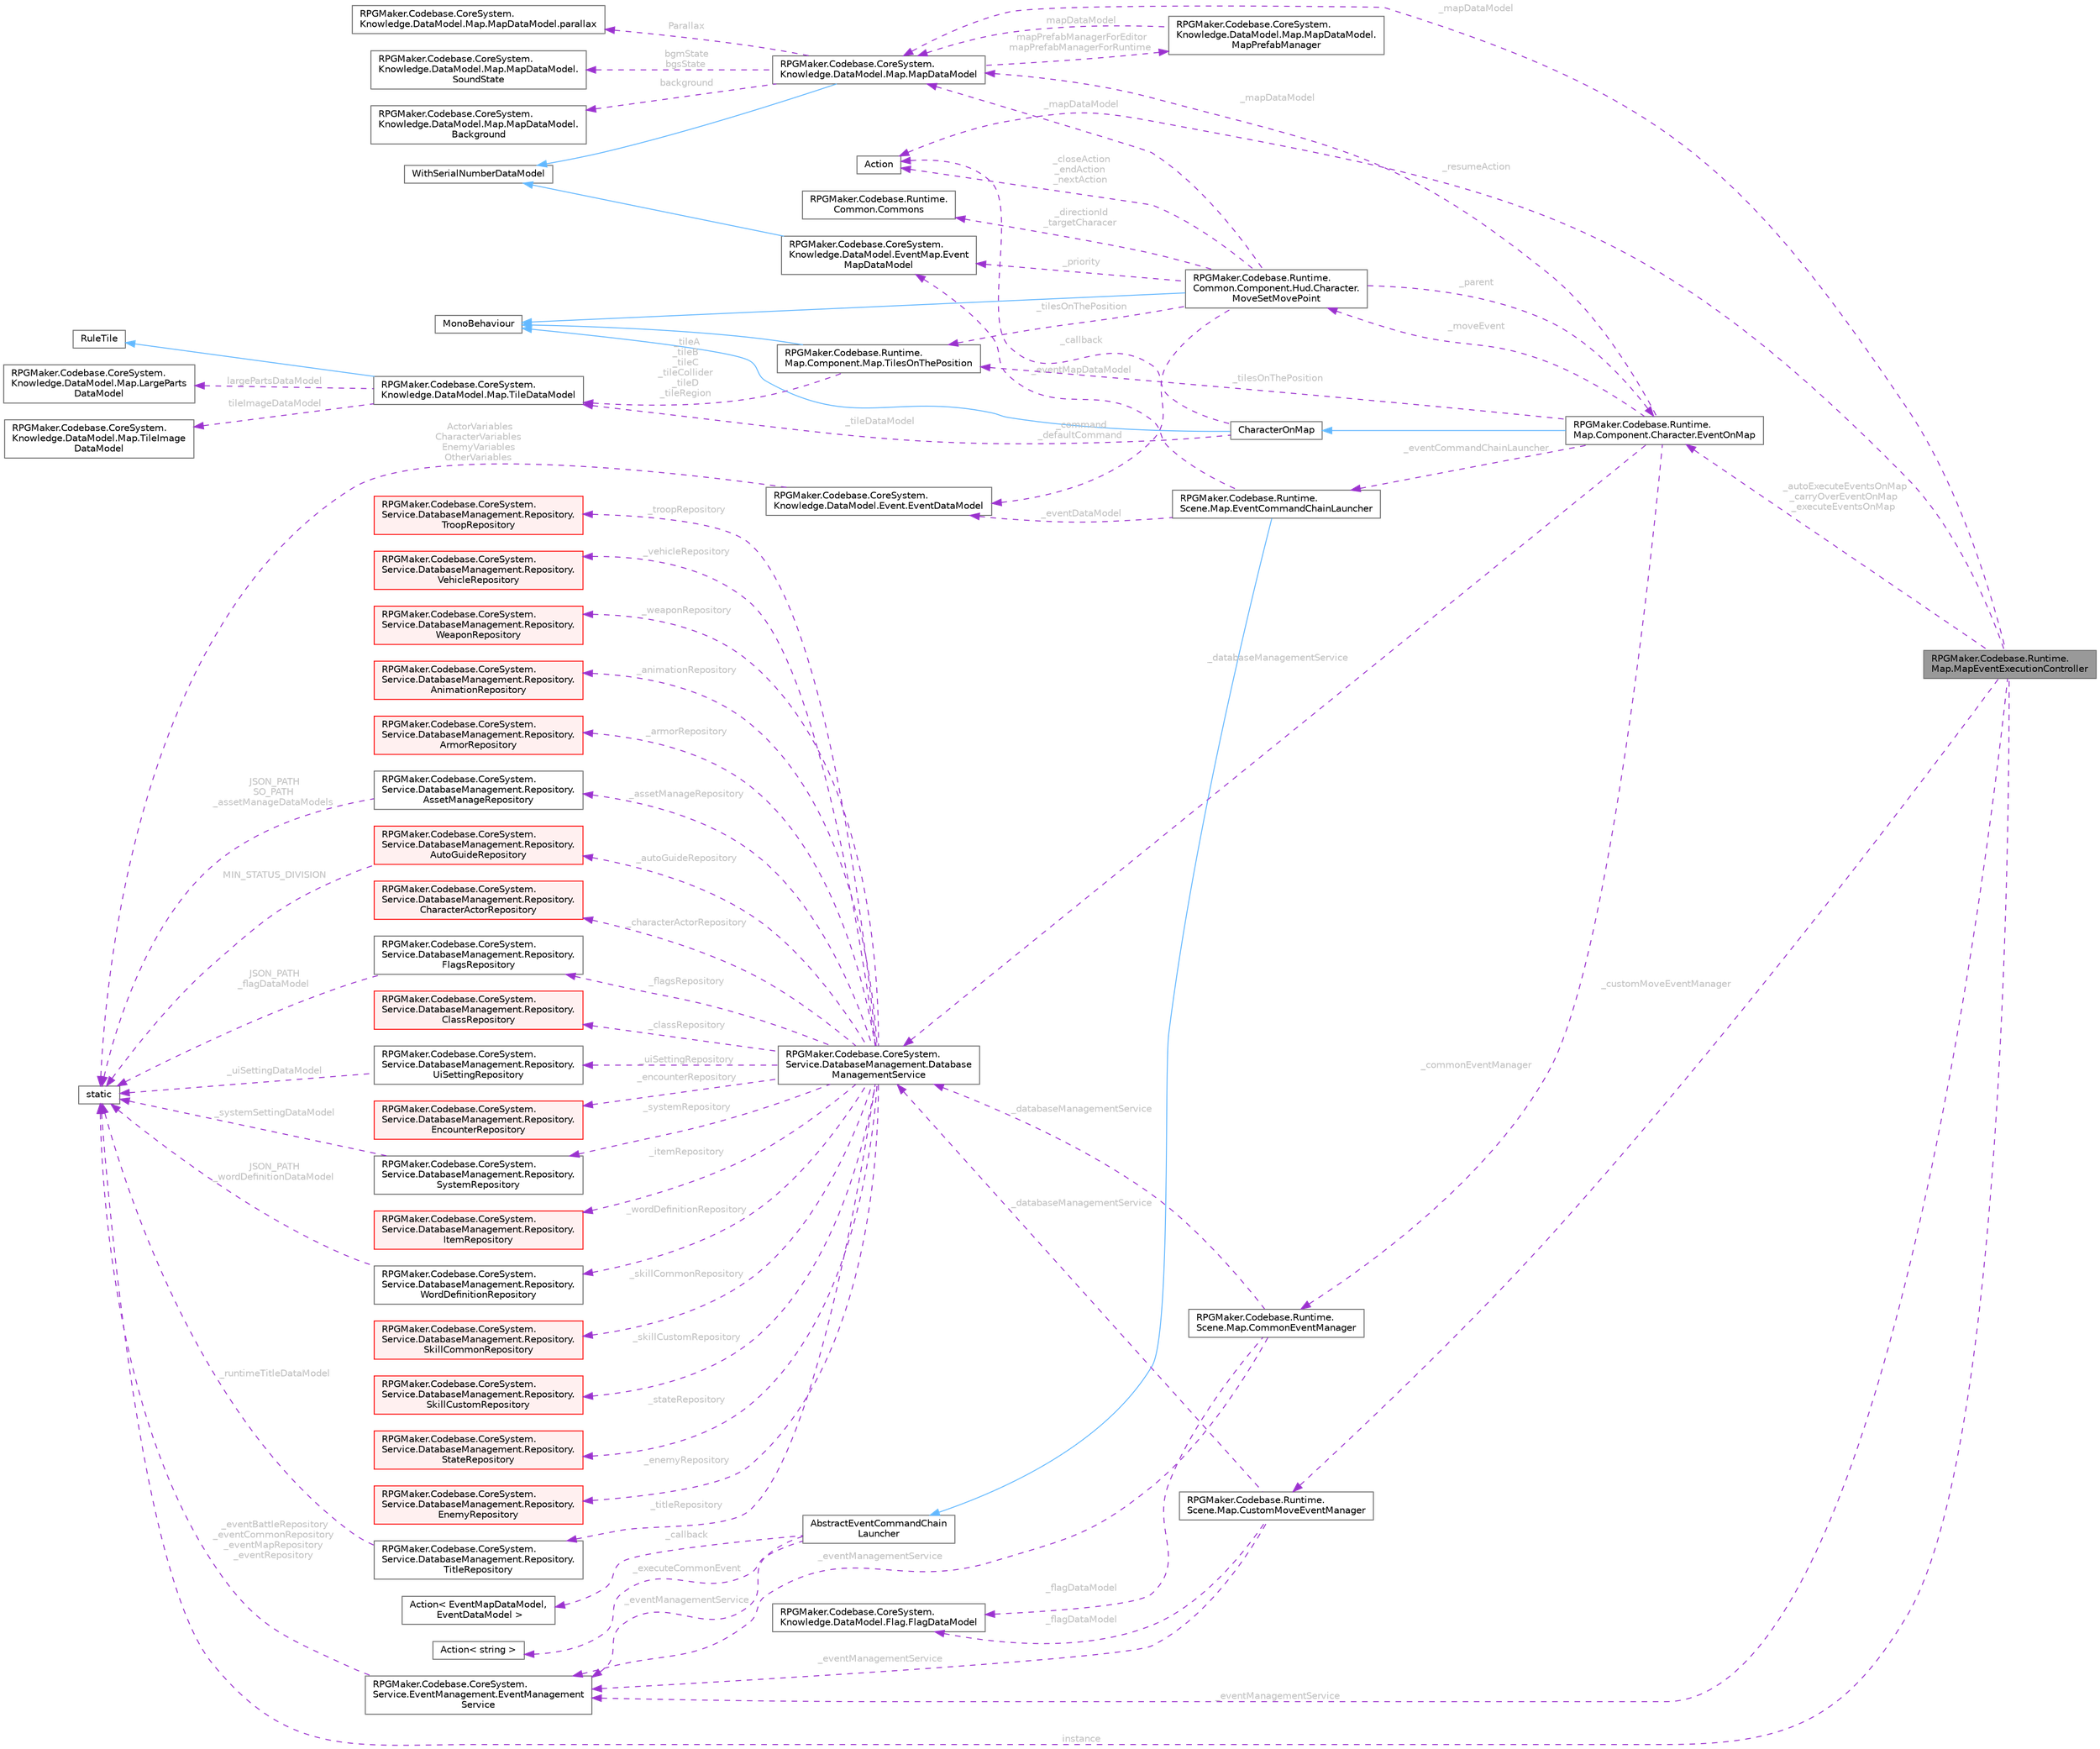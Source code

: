 digraph "RPGMaker.Codebase.Runtime.Map.MapEventExecutionController"
{
 // LATEX_PDF_SIZE
  bgcolor="transparent";
  edge [fontname=Helvetica,fontsize=10,labelfontname=Helvetica,labelfontsize=10];
  node [fontname=Helvetica,fontsize=10,shape=box,height=0.2,width=0.4];
  rankdir="LR";
  Node1 [id="Node000001",label="RPGMaker.Codebase.Runtime.\lMap.MapEventExecutionController",height=0.2,width=0.4,color="gray40", fillcolor="grey60", style="filled", fontcolor="black",tooltip="マップイベントの実行状態を管理するためのクラス"];
  Node2 -> Node1 [id="edge1_Node000001_Node000002",dir="back",color="darkorchid3",style="dashed",tooltip=" ",label=" instance",fontcolor="grey" ];
  Node2 [id="Node000002",label="static",height=0.2,width=0.4,color="gray40", fillcolor="white", style="filled",tooltip=" "];
  Node3 -> Node1 [id="edge2_Node000001_Node000003",dir="back",color="darkorchid3",style="dashed",tooltip=" ",label=" _autoExecuteEventsOnMap\n_carryOverEventOnMap\n_executeEventsOnMap",fontcolor="grey" ];
  Node3 [id="Node000003",label="RPGMaker.Codebase.Runtime.\lMap.Component.Character.EventOnMap",height=0.2,width=0.4,color="gray40", fillcolor="white", style="filled",URL="$da/d39/class_r_p_g_maker_1_1_codebase_1_1_runtime_1_1_map_1_1_component_1_1_character_1_1_event_on_map.html",tooltip="マップ上のイベント"];
  Node4 -> Node3 [id="edge3_Node000003_Node000004",dir="back",color="steelblue1",style="solid",tooltip=" "];
  Node4 [id="Node000004",label="CharacterOnMap",height=0.2,width=0.4,color="gray40", fillcolor="white", style="filled",URL="$d0/dad/class_r_p_g_maker_1_1_codebase_1_1_runtime_1_1_map_1_1_component_1_1_character_1_1_character_on_map.html",tooltip="マップ上のキャラクター"];
  Node5 -> Node4 [id="edge4_Node000004_Node000005",dir="back",color="steelblue1",style="solid",tooltip=" "];
  Node5 [id="Node000005",label="MonoBehaviour",height=0.2,width=0.4,color="gray40", fillcolor="white", style="filled",tooltip=" "];
  Node6 -> Node4 [id="edge5_Node000004_Node000006",dir="back",color="darkorchid3",style="dashed",tooltip=" ",label=" _callback",fontcolor="grey" ];
  Node6 [id="Node000006",label="Action",height=0.2,width=0.4,color="gray40", fillcolor="white", style="filled",tooltip=" "];
  Node7 -> Node4 [id="edge6_Node000004_Node000007",dir="back",color="darkorchid3",style="dashed",tooltip=" ",label=" _tileDataModel",fontcolor="grey" ];
  Node7 [id="Node000007",label="RPGMaker.Codebase.CoreSystem.\lKnowledge.DataModel.Map.TileDataModel",height=0.2,width=0.4,color="gray40", fillcolor="white", style="filled",URL="$d8/d26/class_r_p_g_maker_1_1_codebase_1_1_core_system_1_1_knowledge_1_1_data_model_1_1_map_1_1_tile_data_model.html",tooltip="😁 タイル・データ・モデル"];
  Node8 -> Node7 [id="edge7_Node000007_Node000008",dir="back",color="steelblue1",style="solid",tooltip=" "];
  Node8 [id="Node000008",label="RuleTile",height=0.2,width=0.4,color="gray40", fillcolor="white", style="filled",tooltip=" "];
  Node9 -> Node7 [id="edge8_Node000007_Node000009",dir="back",color="darkorchid3",style="dashed",tooltip=" ",label=" largePartsDataModel",fontcolor="grey" ];
  Node9 [id="Node000009",label="RPGMaker.Codebase.CoreSystem.\lKnowledge.DataModel.Map.LargeParts\lDataModel",height=0.2,width=0.4,color="gray40", fillcolor="white", style="filled",URL="$d2/d0f/class_r_p_g_maker_1_1_codebase_1_1_core_system_1_1_knowledge_1_1_data_model_1_1_map_1_1_large_parts_data_model.html",tooltip="😁 大パーツ・データ・モデル"];
  Node10 -> Node7 [id="edge9_Node000007_Node000010",dir="back",color="darkorchid3",style="dashed",tooltip=" ",label=" tileImageDataModel",fontcolor="grey" ];
  Node10 [id="Node000010",label="RPGMaker.Codebase.CoreSystem.\lKnowledge.DataModel.Map.TileImage\lDataModel",height=0.2,width=0.4,color="gray40", fillcolor="white", style="filled",URL="$d2/d8c/class_r_p_g_maker_1_1_codebase_1_1_core_system_1_1_knowledge_1_1_data_model_1_1_map_1_1_tile_image_data_model.html",tooltip="😁 タイル・イメージ・データ・モデル"];
  Node11 -> Node3 [id="edge10_Node000003_Node000011",dir="back",color="darkorchid3",style="dashed",tooltip=" ",label=" _mapDataModel",fontcolor="grey" ];
  Node11 [id="Node000011",label="RPGMaker.Codebase.CoreSystem.\lKnowledge.DataModel.Map.MapDataModel",height=0.2,width=0.4,color="gray40", fillcolor="white", style="filled",URL="$d8/d51/class_r_p_g_maker_1_1_codebase_1_1_core_system_1_1_knowledge_1_1_data_model_1_1_map_1_1_map_data_model.html",tooltip="😁 マップ・データ・モデル"];
  Node12 -> Node11 [id="edge11_Node000011_Node000012",dir="back",color="steelblue1",style="solid",tooltip=" "];
  Node12 [id="Node000012",label="WithSerialNumberDataModel",height=0.2,width=0.4,color="gray40", fillcolor="white", style="filled",tooltip=" "];
  Node13 -> Node11 [id="edge12_Node000011_Node000013",dir="back",color="darkorchid3",style="dashed",tooltip=" ",label=" background",fontcolor="grey" ];
  Node13 [id="Node000013",label="RPGMaker.Codebase.CoreSystem.\lKnowledge.DataModel.Map.MapDataModel.\lBackground",height=0.2,width=0.4,color="gray40", fillcolor="white", style="filled",URL="$d0/d66/class_r_p_g_maker_1_1_codebase_1_1_core_system_1_1_knowledge_1_1_data_model_1_1_map_1_1_map_data_model_1_1_background.html",tooltip=" "];
  Node14 -> Node11 [id="edge13_Node000011_Node000014",dir="back",color="darkorchid3",style="dashed",tooltip=" ",label=" Parallax",fontcolor="grey" ];
  Node14 [id="Node000014",label="RPGMaker.Codebase.CoreSystem.\lKnowledge.DataModel.Map.MapDataModel.parallax",height=0.2,width=0.4,color="gray40", fillcolor="white", style="filled",URL="$d6/d59/class_r_p_g_maker_1_1_codebase_1_1_core_system_1_1_knowledge_1_1_data_model_1_1_map_1_1_map_data_model_1_1parallax.html",tooltip=" "];
  Node15 -> Node11 [id="edge14_Node000011_Node000015",dir="back",color="darkorchid3",style="dashed",tooltip=" ",label=" bgmState\nbgsState",fontcolor="grey" ];
  Node15 [id="Node000015",label="RPGMaker.Codebase.CoreSystem.\lKnowledge.DataModel.Map.MapDataModel.\lSoundState",height=0.2,width=0.4,color="gray40", fillcolor="white", style="filled",URL="$dc/d49/class_r_p_g_maker_1_1_codebase_1_1_core_system_1_1_knowledge_1_1_data_model_1_1_map_1_1_map_data_model_1_1_sound_state.html",tooltip=" "];
  Node16 -> Node11 [id="edge15_Node000011_Node000016",dir="back",color="darkorchid3",style="dashed",tooltip=" ",label=" mapPrefabManagerForEditor\nmapPrefabManagerForRuntime",fontcolor="grey" ];
  Node16 [id="Node000016",label="RPGMaker.Codebase.CoreSystem.\lKnowledge.DataModel.Map.MapDataModel.\lMapPrefabManager",height=0.2,width=0.4,color="gray40", fillcolor="white", style="filled",URL="$dd/db9/class_r_p_g_maker_1_1_codebase_1_1_core_system_1_1_knowledge_1_1_data_model_1_1_map_1_1_map_data_model_1_1_map_prefab_manager.html",tooltip=" "];
  Node11 -> Node16 [id="edge16_Node000016_Node000011",dir="back",color="darkorchid3",style="dashed",tooltip=" ",label=" mapDataModel",fontcolor="grey" ];
  Node17 -> Node3 [id="edge17_Node000003_Node000017",dir="back",color="darkorchid3",style="dashed",tooltip=" ",label=" _moveEvent",fontcolor="grey" ];
  Node17 [id="Node000017",label="RPGMaker.Codebase.Runtime.\lCommon.Component.Hud.Character.\lMoveSetMovePoint",height=0.2,width=0.4,color="gray40", fillcolor="white", style="filled",URL="$d9/dcc/class_r_p_g_maker_1_1_codebase_1_1_runtime_1_1_common_1_1_component_1_1_hud_1_1_character_1_1_move_set_move_point.html",tooltip="キャラクターの座標が必要 キャラクターの画像を変える必要がある"];
  Node5 -> Node17 [id="edge18_Node000017_Node000005",dir="back",color="steelblue1",style="solid",tooltip=" "];
  Node6 -> Node17 [id="edge19_Node000017_Node000006",dir="back",color="darkorchid3",style="dashed",tooltip=" ",label=" _closeAction\n_endAction\n_nextAction",fontcolor="grey" ];
  Node18 -> Node17 [id="edge20_Node000017_Node000018",dir="back",color="darkorchid3",style="dashed",tooltip=" ",label=" _command\n_defaultCommand",fontcolor="grey" ];
  Node18 [id="Node000018",label="RPGMaker.Codebase.CoreSystem.\lKnowledge.DataModel.Event.EventDataModel",height=0.2,width=0.4,color="gray40", fillcolor="white", style="filled",URL="$d3/d9a/class_r_p_g_maker_1_1_codebase_1_1_core_system_1_1_knowledge_1_1_data_model_1_1_event_1_1_event_data_model.html",tooltip="😁 イベント・データ・モデル"];
  Node2 -> Node18 [id="edge21_Node000018_Node000002",dir="back",color="darkorchid3",style="dashed",tooltip=" ",label=" ActorVariables\nCharacterVariables\nEnemyVariables\nOtherVariables",fontcolor="grey" ];
  Node19 -> Node17 [id="edge22_Node000017_Node000019",dir="back",color="darkorchid3",style="dashed",tooltip=" ",label=" _directionId\n_targetCharacer",fontcolor="grey" ];
  Node19 [id="Node000019",label="RPGMaker.Codebase.Runtime.\lCommon.Commons",height=0.2,width=0.4,color="gray40", fillcolor="white", style="filled",URL="$d8/d0e/class_r_p_g_maker_1_1_codebase_1_1_runtime_1_1_common_1_1_commons.html",tooltip="Runtime, Editorのプレビュー, EditorのUIで共用するもの。"];
  Node11 -> Node17 [id="edge23_Node000017_Node000011",dir="back",color="darkorchid3",style="dashed",tooltip=" ",label=" _mapDataModel",fontcolor="grey" ];
  Node3 -> Node17 [id="edge24_Node000017_Node000003",dir="back",color="darkorchid3",style="dashed",tooltip=" ",label=" _parent",fontcolor="grey" ];
  Node20 -> Node17 [id="edge25_Node000017_Node000020",dir="back",color="darkorchid3",style="dashed",tooltip=" ",label=" _priority",fontcolor="grey" ];
  Node20 [id="Node000020",label="RPGMaker.Codebase.CoreSystem.\lKnowledge.DataModel.EventMap.Event\lMapDataModel",height=0.2,width=0.4,color="gray40", fillcolor="white", style="filled",URL="$df/d2c/class_r_p_g_maker_1_1_codebase_1_1_core_system_1_1_knowledge_1_1_data_model_1_1_event_map_1_1_event_map_data_model.html",tooltip="😁 イベント・マップ・データ・モデル"];
  Node12 -> Node20 [id="edge26_Node000020_Node000012",dir="back",color="steelblue1",style="solid",tooltip=" "];
  Node21 -> Node17 [id="edge27_Node000017_Node000021",dir="back",color="darkorchid3",style="dashed",tooltip=" ",label=" _tilesOnThePosition",fontcolor="grey" ];
  Node21 [id="Node000021",label="RPGMaker.Codebase.Runtime.\lMap.Component.Map.TilesOnThePosition",height=0.2,width=0.4,color="gray40", fillcolor="white", style="filled",URL="$d6/dfd/class_r_p_g_maker_1_1_codebase_1_1_runtime_1_1_map_1_1_component_1_1_map_1_1_tiles_on_the_position.html",tooltip="ポジション上のタイル"];
  Node5 -> Node21 [id="edge28_Node000021_Node000005",dir="back",color="steelblue1",style="solid",tooltip=" "];
  Node7 -> Node21 [id="edge29_Node000021_Node000007",dir="back",color="darkorchid3",style="dashed",tooltip=" ",label=" _tileA\n_tileB\n_tileC\n_tileCollider\n_tileD\n_tileRegion",fontcolor="grey" ];
  Node21 -> Node3 [id="edge30_Node000003_Node000021",dir="back",color="darkorchid3",style="dashed",tooltip=" ",label=" _tilesOnThePosition",fontcolor="grey" ];
  Node22 -> Node3 [id="edge31_Node000003_Node000022",dir="back",color="darkorchid3",style="dashed",tooltip=" ",label=" _eventCommandChainLauncher",fontcolor="grey" ];
  Node22 [id="Node000022",label="RPGMaker.Codebase.Runtime.\lScene.Map.EventCommandChainLauncher",height=0.2,width=0.4,color="gray40", fillcolor="white", style="filled",URL="$d8/dfc/class_r_p_g_maker_1_1_codebase_1_1_runtime_1_1_scene_1_1_map_1_1_event_command_chain_launcher.html",tooltip="イベント共通鎖ランチャー"];
  Node23 -> Node22 [id="edge32_Node000022_Node000023",dir="back",color="steelblue1",style="solid",tooltip=" "];
  Node23 [id="Node000023",label="AbstractEventCommandChain\lLauncher",height=0.2,width=0.4,color="gray40", fillcolor="white", style="filled",URL="$d4/dd0/class_r_p_g_maker_1_1_codebase_1_1_runtime_1_1_event_1_1_abstract_event_command_chain_launcher.html",tooltip="イベントのChainLauncherの基底クラス"];
  Node24 -> Node23 [id="edge33_Node000023_Node000024",dir="back",color="darkorchid3",style="dashed",tooltip=" ",label=" _callback",fontcolor="grey" ];
  Node24 [id="Node000024",label="Action\< EventMapDataModel,\l EventDataModel \>",height=0.2,width=0.4,color="gray40", fillcolor="white", style="filled",tooltip=" "];
  Node25 -> Node23 [id="edge34_Node000023_Node000025",dir="back",color="darkorchid3",style="dashed",tooltip=" ",label=" _executeCommonEvent",fontcolor="grey" ];
  Node25 [id="Node000025",label="Action\< string \>",height=0.2,width=0.4,color="gray40", fillcolor="white", style="filled",tooltip=" "];
  Node26 -> Node23 [id="edge35_Node000023_Node000026",dir="back",color="darkorchid3",style="dashed",tooltip=" ",label=" _eventManagementService",fontcolor="grey" ];
  Node26 [id="Node000026",label="RPGMaker.Codebase.CoreSystem.\lService.EventManagement.EventManagement\lService",height=0.2,width=0.4,color="gray40", fillcolor="white", style="filled",URL="$d5/d7b/class_r_p_g_maker_1_1_codebase_1_1_core_system_1_1_service_1_1_event_management_1_1_event_management_service.html",tooltip=" "];
  Node2 -> Node26 [id="edge36_Node000026_Node000002",dir="back",color="darkorchid3",style="dashed",tooltip=" ",label=" _eventBattleRepository\n_eventCommonRepository\n_eventMapRepository\n_eventRepository",fontcolor="grey" ];
  Node20 -> Node22 [id="edge37_Node000022_Node000020",dir="back",color="darkorchid3",style="dashed",tooltip=" ",label=" _eventMapDataModel",fontcolor="grey" ];
  Node18 -> Node22 [id="edge38_Node000022_Node000018",dir="back",color="darkorchid3",style="dashed",tooltip=" ",label=" _eventDataModel",fontcolor="grey" ];
  Node27 -> Node3 [id="edge39_Node000003_Node000027",dir="back",color="darkorchid3",style="dashed",tooltip=" ",label=" _databaseManagementService",fontcolor="grey" ];
  Node27 [id="Node000027",label="RPGMaker.Codebase.CoreSystem.\lService.DatabaseManagement.Database\lManagementService",height=0.2,width=0.4,color="gray40", fillcolor="white", style="filled",URL="$db/db0/class_r_p_g_maker_1_1_codebase_1_1_core_system_1_1_service_1_1_database_management_1_1_database_management_service.html",tooltip=" "];
  Node28 -> Node27 [id="edge40_Node000027_Node000028",dir="back",color="darkorchid3",style="dashed",tooltip=" ",label=" _animationRepository",fontcolor="grey" ];
  Node28 [id="Node000028",label="RPGMaker.Codebase.CoreSystem.\lService.DatabaseManagement.Repository.\lAnimationRepository",height=0.2,width=0.4,color="red", fillcolor="#FFF0F0", style="filled",URL="$d5/deb/class_r_p_g_maker_1_1_codebase_1_1_core_system_1_1_service_1_1_database_management_1_1_repository_1_1_animation_repository.html",tooltip=" "];
  Node30 -> Node27 [id="edge41_Node000027_Node000030",dir="back",color="darkorchid3",style="dashed",tooltip=" ",label=" _armorRepository",fontcolor="grey" ];
  Node30 [id="Node000030",label="RPGMaker.Codebase.CoreSystem.\lService.DatabaseManagement.Repository.\lArmorRepository",height=0.2,width=0.4,color="red", fillcolor="#FFF0F0", style="filled",URL="$d5/d5e/class_r_p_g_maker_1_1_codebase_1_1_core_system_1_1_service_1_1_database_management_1_1_repository_1_1_armor_repository.html",tooltip=" "];
  Node32 -> Node27 [id="edge42_Node000027_Node000032",dir="back",color="darkorchid3",style="dashed",tooltip=" ",label=" _assetManageRepository",fontcolor="grey" ];
  Node32 [id="Node000032",label="RPGMaker.Codebase.CoreSystem.\lService.DatabaseManagement.Repository.\lAssetManageRepository",height=0.2,width=0.4,color="gray40", fillcolor="white", style="filled",URL="$d7/db3/class_r_p_g_maker_1_1_codebase_1_1_core_system_1_1_service_1_1_database_management_1_1_repository_1_1_asset_manage_repository.html",tooltip=" "];
  Node2 -> Node32 [id="edge43_Node000032_Node000002",dir="back",color="darkorchid3",style="dashed",tooltip=" ",label=" JSON_PATH\nSO_PATH\n_assetManageDataModels",fontcolor="grey" ];
  Node33 -> Node27 [id="edge44_Node000027_Node000033",dir="back",color="darkorchid3",style="dashed",tooltip=" ",label=" _autoGuideRepository",fontcolor="grey" ];
  Node33 [id="Node000033",label="RPGMaker.Codebase.CoreSystem.\lService.DatabaseManagement.Repository.\lAutoGuideRepository",height=0.2,width=0.4,color="red", fillcolor="#FFF0F0", style="filled",URL="$dc/d23/class_r_p_g_maker_1_1_codebase_1_1_core_system_1_1_service_1_1_database_management_1_1_repository_1_1_auto_guide_repository.html",tooltip=" "];
  Node2 -> Node33 [id="edge45_Node000033_Node000002",dir="back",color="darkorchid3",style="dashed",tooltip=" ",label=" MIN_STATUS_DIVISION",fontcolor="grey" ];
  Node35 -> Node27 [id="edge46_Node000027_Node000035",dir="back",color="darkorchid3",style="dashed",tooltip=" ",label=" _characterActorRepository",fontcolor="grey" ];
  Node35 [id="Node000035",label="RPGMaker.Codebase.CoreSystem.\lService.DatabaseManagement.Repository.\lCharacterActorRepository",height=0.2,width=0.4,color="red", fillcolor="#FFF0F0", style="filled",URL="$dc/d27/class_r_p_g_maker_1_1_codebase_1_1_core_system_1_1_service_1_1_database_management_1_1_repositor67544213d6af3013901ca89c3e4d5d21.html",tooltip=" "];
  Node37 -> Node27 [id="edge47_Node000027_Node000037",dir="back",color="darkorchid3",style="dashed",tooltip=" ",label=" _classRepository",fontcolor="grey" ];
  Node37 [id="Node000037",label="RPGMaker.Codebase.CoreSystem.\lService.DatabaseManagement.Repository.\lClassRepository",height=0.2,width=0.4,color="red", fillcolor="#FFF0F0", style="filled",URL="$d5/df3/class_r_p_g_maker_1_1_codebase_1_1_core_system_1_1_service_1_1_database_management_1_1_repository_1_1_class_repository.html",tooltip=" "];
  Node39 -> Node27 [id="edge48_Node000027_Node000039",dir="back",color="darkorchid3",style="dashed",tooltip=" ",label=" _encounterRepository",fontcolor="grey" ];
  Node39 [id="Node000039",label="RPGMaker.Codebase.CoreSystem.\lService.DatabaseManagement.Repository.\lEncounterRepository",height=0.2,width=0.4,color="red", fillcolor="#FFF0F0", style="filled",URL="$d3/dae/class_r_p_g_maker_1_1_codebase_1_1_core_system_1_1_service_1_1_database_management_1_1_repository_1_1_encounter_repository.html",tooltip=" "];
  Node41 -> Node27 [id="edge49_Node000027_Node000041",dir="back",color="darkorchid3",style="dashed",tooltip=" ",label=" _enemyRepository",fontcolor="grey" ];
  Node41 [id="Node000041",label="RPGMaker.Codebase.CoreSystem.\lService.DatabaseManagement.Repository.\lEnemyRepository",height=0.2,width=0.4,color="red", fillcolor="#FFF0F0", style="filled",URL="$d4/d59/class_r_p_g_maker_1_1_codebase_1_1_core_system_1_1_service_1_1_database_management_1_1_repository_1_1_enemy_repository.html",tooltip=" "];
  Node43 -> Node27 [id="edge50_Node000027_Node000043",dir="back",color="darkorchid3",style="dashed",tooltip=" ",label=" _flagsRepository",fontcolor="grey" ];
  Node43 [id="Node000043",label="RPGMaker.Codebase.CoreSystem.\lService.DatabaseManagement.Repository.\lFlagsRepository",height=0.2,width=0.4,color="gray40", fillcolor="white", style="filled",URL="$dd/db4/class_r_p_g_maker_1_1_codebase_1_1_core_system_1_1_service_1_1_database_management_1_1_repository_1_1_flags_repository.html",tooltip=" "];
  Node2 -> Node43 [id="edge51_Node000043_Node000002",dir="back",color="darkorchid3",style="dashed",tooltip=" ",label=" JSON_PATH\n_flagDataModel",fontcolor="grey" ];
  Node44 -> Node27 [id="edge52_Node000027_Node000044",dir="back",color="darkorchid3",style="dashed",tooltip=" ",label=" _itemRepository",fontcolor="grey" ];
  Node44 [id="Node000044",label="RPGMaker.Codebase.CoreSystem.\lService.DatabaseManagement.Repository.\lItemRepository",height=0.2,width=0.4,color="red", fillcolor="#FFF0F0", style="filled",URL="$dd/d1d/class_r_p_g_maker_1_1_codebase_1_1_core_system_1_1_service_1_1_database_management_1_1_repository_1_1_item_repository.html",tooltip=" "];
  Node46 -> Node27 [id="edge53_Node000027_Node000046",dir="back",color="darkorchid3",style="dashed",tooltip=" ",label=" _skillCommonRepository",fontcolor="grey" ];
  Node46 [id="Node000046",label="RPGMaker.Codebase.CoreSystem.\lService.DatabaseManagement.Repository.\lSkillCommonRepository",height=0.2,width=0.4,color="red", fillcolor="#FFF0F0", style="filled",URL="$da/d52/class_r_p_g_maker_1_1_codebase_1_1_core_system_1_1_service_1_1_database_management_1_1_repository_1_1_skill_common_repository.html",tooltip=" "];
  Node48 -> Node27 [id="edge54_Node000027_Node000048",dir="back",color="darkorchid3",style="dashed",tooltip=" ",label=" _skillCustomRepository",fontcolor="grey" ];
  Node48 [id="Node000048",label="RPGMaker.Codebase.CoreSystem.\lService.DatabaseManagement.Repository.\lSkillCustomRepository",height=0.2,width=0.4,color="red", fillcolor="#FFF0F0", style="filled",URL="$df/d9d/class_r_p_g_maker_1_1_codebase_1_1_core_system_1_1_service_1_1_database_management_1_1_repository_1_1_skill_custom_repository.html",tooltip=" "];
  Node50 -> Node27 [id="edge55_Node000027_Node000050",dir="back",color="darkorchid3",style="dashed",tooltip=" ",label=" _stateRepository",fontcolor="grey" ];
  Node50 [id="Node000050",label="RPGMaker.Codebase.CoreSystem.\lService.DatabaseManagement.Repository.\lStateRepository",height=0.2,width=0.4,color="red", fillcolor="#FFF0F0", style="filled",URL="$d0/d34/class_r_p_g_maker_1_1_codebase_1_1_core_system_1_1_service_1_1_database_management_1_1_repository_1_1_state_repository.html",tooltip=" "];
  Node52 -> Node27 [id="edge56_Node000027_Node000052",dir="back",color="darkorchid3",style="dashed",tooltip=" ",label=" _systemRepository",fontcolor="grey" ];
  Node52 [id="Node000052",label="RPGMaker.Codebase.CoreSystem.\lService.DatabaseManagement.Repository.\lSystemRepository",height=0.2,width=0.4,color="gray40", fillcolor="white", style="filled",URL="$d6/d55/class_r_p_g_maker_1_1_codebase_1_1_core_system_1_1_service_1_1_database_management_1_1_repository_1_1_system_repository.html",tooltip=" "];
  Node2 -> Node52 [id="edge57_Node000052_Node000002",dir="back",color="darkorchid3",style="dashed",tooltip=" ",label=" _systemSettingDataModel",fontcolor="grey" ];
  Node53 -> Node27 [id="edge58_Node000027_Node000053",dir="back",color="darkorchid3",style="dashed",tooltip=" ",label=" _titleRepository",fontcolor="grey" ];
  Node53 [id="Node000053",label="RPGMaker.Codebase.CoreSystem.\lService.DatabaseManagement.Repository.\lTitleRepository",height=0.2,width=0.4,color="gray40", fillcolor="white", style="filled",URL="$d6/d61/class_r_p_g_maker_1_1_codebase_1_1_core_system_1_1_service_1_1_database_management_1_1_repository_1_1_title_repository.html",tooltip=" "];
  Node2 -> Node53 [id="edge59_Node000053_Node000002",dir="back",color="darkorchid3",style="dashed",tooltip=" ",label=" _runtimeTitleDataModel",fontcolor="grey" ];
  Node54 -> Node27 [id="edge60_Node000027_Node000054",dir="back",color="darkorchid3",style="dashed",tooltip=" ",label=" _troopRepository",fontcolor="grey" ];
  Node54 [id="Node000054",label="RPGMaker.Codebase.CoreSystem.\lService.DatabaseManagement.Repository.\lTroopRepository",height=0.2,width=0.4,color="red", fillcolor="#FFF0F0", style="filled",URL="$d6/d3e/class_r_p_g_maker_1_1_codebase_1_1_core_system_1_1_service_1_1_database_management_1_1_repository_1_1_troop_repository.html",tooltip=" "];
  Node56 -> Node27 [id="edge61_Node000027_Node000056",dir="back",color="darkorchid3",style="dashed",tooltip=" ",label=" _uiSettingRepository",fontcolor="grey" ];
  Node56 [id="Node000056",label="RPGMaker.Codebase.CoreSystem.\lService.DatabaseManagement.Repository.\lUiSettingRepository",height=0.2,width=0.4,color="gray40", fillcolor="white", style="filled",URL="$de/d41/class_r_p_g_maker_1_1_codebase_1_1_core_system_1_1_service_1_1_database_management_1_1_repository_1_1_ui_setting_repository.html",tooltip=" "];
  Node2 -> Node56 [id="edge62_Node000056_Node000002",dir="back",color="darkorchid3",style="dashed",tooltip=" ",label=" _uiSettingDataModel",fontcolor="grey" ];
  Node57 -> Node27 [id="edge63_Node000027_Node000057",dir="back",color="darkorchid3",style="dashed",tooltip=" ",label=" _vehicleRepository",fontcolor="grey" ];
  Node57 [id="Node000057",label="RPGMaker.Codebase.CoreSystem.\lService.DatabaseManagement.Repository.\lVehicleRepository",height=0.2,width=0.4,color="red", fillcolor="#FFF0F0", style="filled",URL="$dc/dcd/class_r_p_g_maker_1_1_codebase_1_1_core_system_1_1_service_1_1_database_management_1_1_repository_1_1_vehicle_repository.html",tooltip=" "];
  Node59 -> Node27 [id="edge64_Node000027_Node000059",dir="back",color="darkorchid3",style="dashed",tooltip=" ",label=" _weaponRepository",fontcolor="grey" ];
  Node59 [id="Node000059",label="RPGMaker.Codebase.CoreSystem.\lService.DatabaseManagement.Repository.\lWeaponRepository",height=0.2,width=0.4,color="red", fillcolor="#FFF0F0", style="filled",URL="$de/d23/class_r_p_g_maker_1_1_codebase_1_1_core_system_1_1_service_1_1_database_management_1_1_repository_1_1_weapon_repository.html",tooltip=" "];
  Node61 -> Node27 [id="edge65_Node000027_Node000061",dir="back",color="darkorchid3",style="dashed",tooltip=" ",label=" _wordDefinitionRepository",fontcolor="grey" ];
  Node61 [id="Node000061",label="RPGMaker.Codebase.CoreSystem.\lService.DatabaseManagement.Repository.\lWordDefinitionRepository",height=0.2,width=0.4,color="gray40", fillcolor="white", style="filled",URL="$d0/d25/class_r_p_g_maker_1_1_codebase_1_1_core_system_1_1_service_1_1_database_management_1_1_repositor810f9e3871d1afeaa788d9c5df5cdd13.html",tooltip=" "];
  Node2 -> Node61 [id="edge66_Node000061_Node000002",dir="back",color="darkorchid3",style="dashed",tooltip=" ",label=" JSON_PATH\n_wordDefinitionDataModel",fontcolor="grey" ];
  Node62 -> Node3 [id="edge67_Node000003_Node000062",dir="back",color="darkorchid3",style="dashed",tooltip=" ",label=" _commonEventManager",fontcolor="grey" ];
  Node62 [id="Node000062",label="RPGMaker.Codebase.Runtime.\lScene.Map.CommonEventManager",height=0.2,width=0.4,color="gray40", fillcolor="white", style="filled",URL="$d6/d00/class_r_p_g_maker_1_1_codebase_1_1_runtime_1_1_scene_1_1_map_1_1_common_event_manager.html",tooltip="共通イベント管理機"];
  Node27 -> Node62 [id="edge68_Node000062_Node000027",dir="back",color="darkorchid3",style="dashed",tooltip=" ",label=" _databaseManagementService",fontcolor="grey" ];
  Node26 -> Node62 [id="edge69_Node000062_Node000026",dir="back",color="darkorchid3",style="dashed",tooltip=" ",label=" _eventManagementService",fontcolor="grey" ];
  Node63 -> Node62 [id="edge70_Node000062_Node000063",dir="back",color="darkorchid3",style="dashed",tooltip=" ",label=" _flagDataModel",fontcolor="grey" ];
  Node63 [id="Node000063",label="RPGMaker.Codebase.CoreSystem.\lKnowledge.DataModel.Flag.FlagDataModel",height=0.2,width=0.4,color="gray40", fillcolor="white", style="filled",URL="$df/dea/class_r_p_g_maker_1_1_codebase_1_1_core_system_1_1_knowledge_1_1_data_model_1_1_flag_1_1_flag_data_model.html",tooltip="😁 フラグ・データ・モデル"];
  Node11 -> Node1 [id="edge71_Node000001_Node000011",dir="back",color="darkorchid3",style="dashed",tooltip=" ",label=" _mapDataModel",fontcolor="grey" ];
  Node26 -> Node1 [id="edge72_Node000001_Node000026",dir="back",color="darkorchid3",style="dashed",tooltip=" ",label=" _eventManagementService",fontcolor="grey" ];
  Node6 -> Node1 [id="edge73_Node000001_Node000006",dir="back",color="darkorchid3",style="dashed",tooltip=" ",label=" _resumeAction",fontcolor="grey" ];
  Node64 -> Node1 [id="edge74_Node000001_Node000064",dir="back",color="darkorchid3",style="dashed",tooltip=" ",label=" _customMoveEventManager",fontcolor="grey" ];
  Node64 [id="Node000064",label="RPGMaker.Codebase.Runtime.\lScene.Map.CustomMoveEventManager",height=0.2,width=0.4,color="gray40", fillcolor="white", style="filled",URL="$d0/d60/class_r_p_g_maker_1_1_codebase_1_1_runtime_1_1_scene_1_1_map_1_1_custom_move_event_manager.html",tooltip="カスタム移動イベント管理機"];
  Node27 -> Node64 [id="edge75_Node000064_Node000027",dir="back",color="darkorchid3",style="dashed",tooltip=" ",label=" _databaseManagementService",fontcolor="grey" ];
  Node26 -> Node64 [id="edge76_Node000064_Node000026",dir="back",color="darkorchid3",style="dashed",tooltip=" ",label=" _eventManagementService",fontcolor="grey" ];
  Node63 -> Node64 [id="edge77_Node000064_Node000063",dir="back",color="darkorchid3",style="dashed",tooltip=" ",label=" _flagDataModel",fontcolor="grey" ];
}
